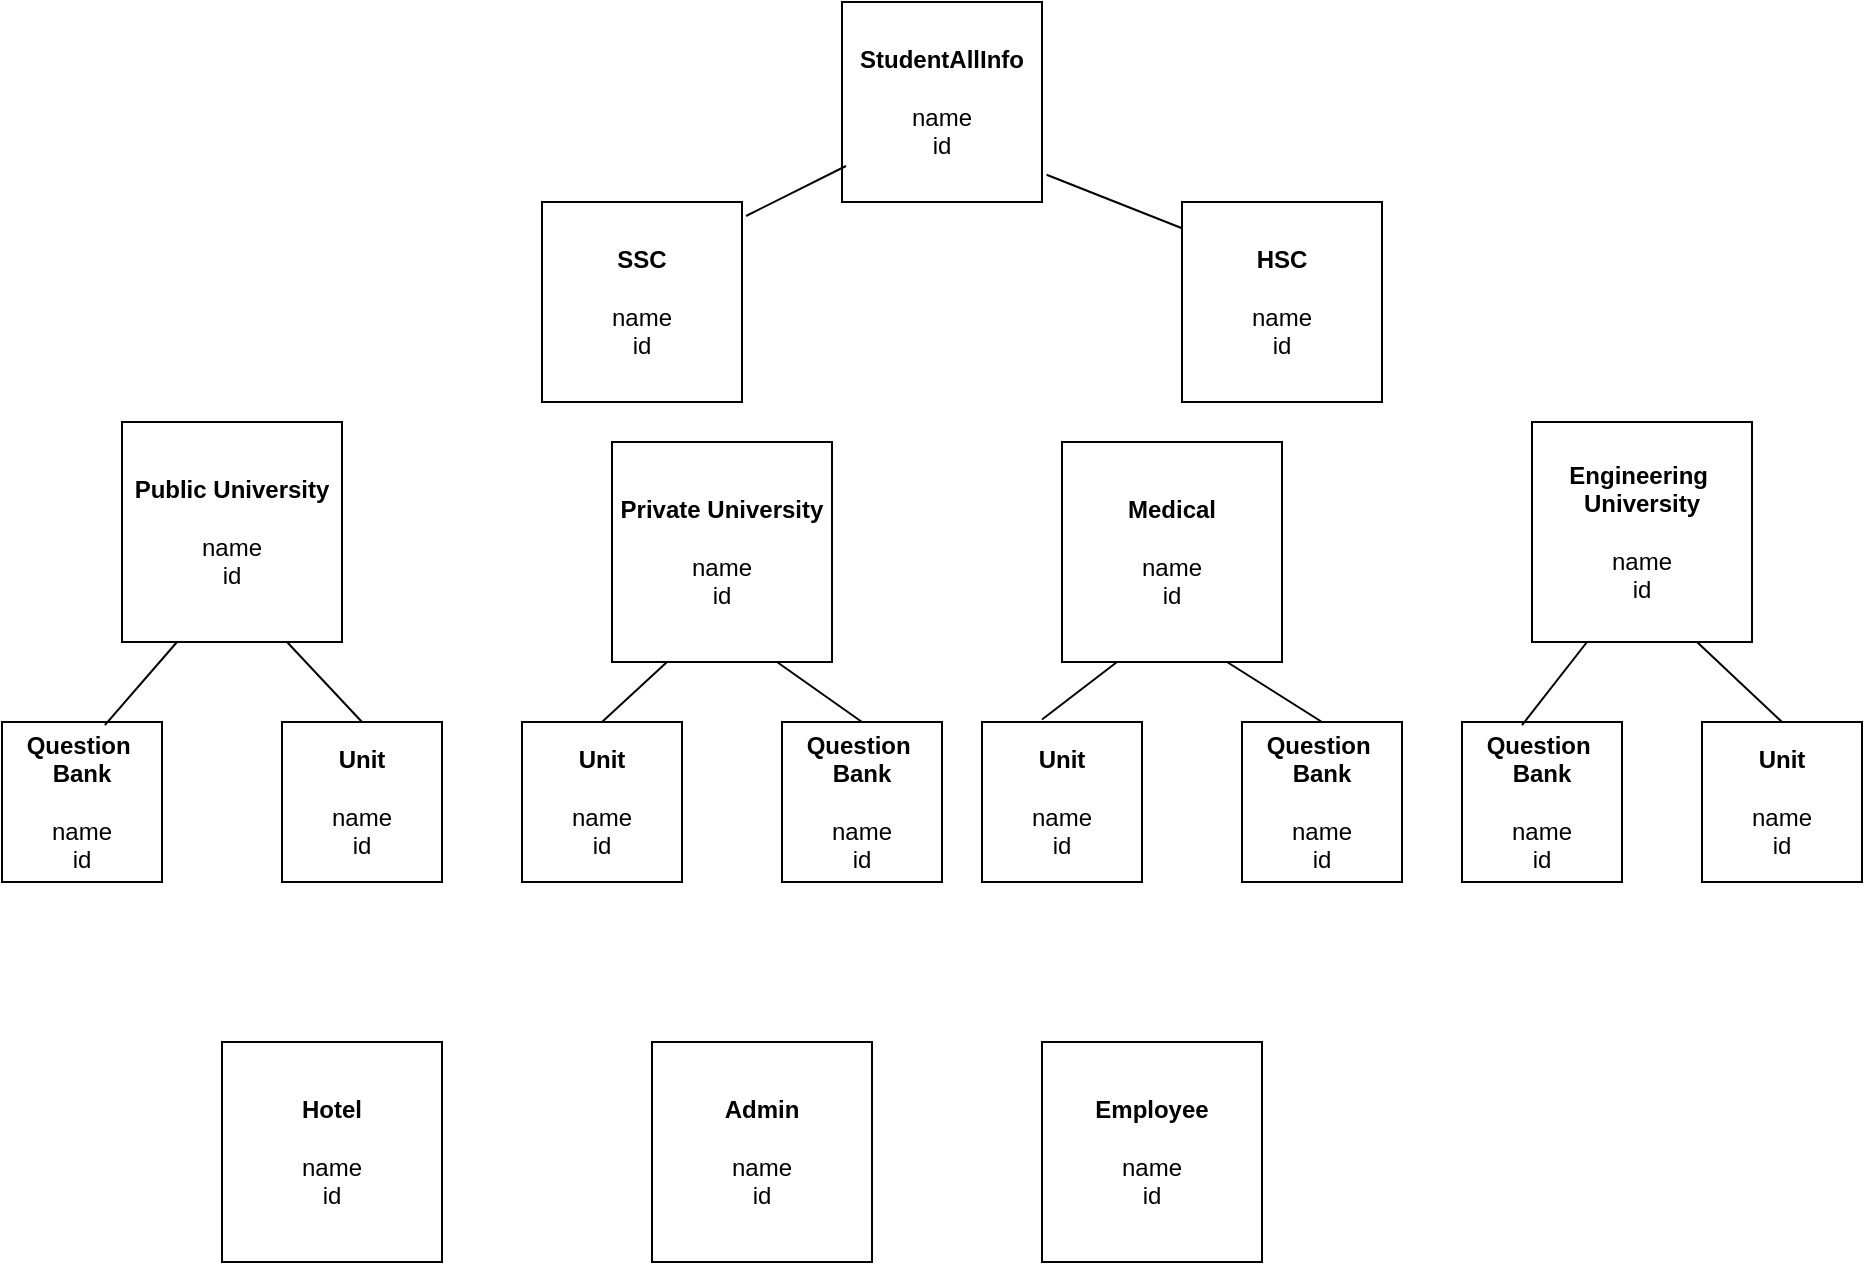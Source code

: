 <mxfile version="12.7.4" type="github">
  <diagram id="KFb1uY-G-l7kQ8qVlv97" name="Page-1">
    <mxGraphModel dx="868" dy="460" grid="1" gridSize="10" guides="1" tooltips="1" connect="1" arrows="1" fold="1" page="1" pageScale="1" pageWidth="850" pageHeight="1100" math="0" shadow="0">
      <root>
        <mxCell id="0" />
        <mxCell id="1" parent="0" />
        <mxCell id="6ZBuI9rRQd1MT6qtGG35-1" value="&lt;b&gt;StudentAllInfo&lt;br&gt;&lt;br&gt;&lt;/b&gt;name&lt;br&gt;id&lt;br&gt;" style="whiteSpace=wrap;html=1;aspect=fixed;" parent="1" vertex="1">
          <mxGeometry x="430" y="10" width="100" height="100" as="geometry" />
        </mxCell>
        <mxCell id="6ZBuI9rRQd1MT6qtGG35-2" value="&lt;b&gt;Public University&lt;br&gt;&lt;br&gt;&lt;/b&gt;name&lt;br&gt;id" style="whiteSpace=wrap;html=1;aspect=fixed;" parent="1" vertex="1">
          <mxGeometry x="70" y="220" width="110" height="110" as="geometry" />
        </mxCell>
        <mxCell id="6ZBuI9rRQd1MT6qtGG35-4" value="&lt;b&gt;Private University&lt;br&gt;&lt;br&gt;&lt;/b&gt;name&lt;br&gt;id" style="whiteSpace=wrap;html=1;aspect=fixed;" parent="1" vertex="1">
          <mxGeometry x="315" y="230" width="110" height="110" as="geometry" />
        </mxCell>
        <mxCell id="6ZBuI9rRQd1MT6qtGG35-6" value="&lt;b&gt;Medical&lt;br&gt;&lt;br&gt;&lt;/b&gt;name&lt;br&gt;id" style="whiteSpace=wrap;html=1;aspect=fixed;" parent="1" vertex="1">
          <mxGeometry x="540" y="230" width="110" height="110" as="geometry" />
        </mxCell>
        <mxCell id="6ZBuI9rRQd1MT6qtGG35-7" value="&lt;b&gt;Engineering&amp;nbsp;&lt;br&gt;University&lt;/b&gt;&lt;br&gt;&lt;br&gt;name&lt;br&gt;id" style="whiteSpace=wrap;html=1;aspect=fixed;" parent="1" vertex="1">
          <mxGeometry x="775" y="220" width="110" height="110" as="geometry" />
        </mxCell>
        <mxCell id="6ZBuI9rRQd1MT6qtGG35-8" value="&lt;b&gt;Hotel&lt;br&gt;&lt;br&gt;&lt;/b&gt;name&lt;br&gt;id" style="whiteSpace=wrap;html=1;aspect=fixed;" parent="1" vertex="1">
          <mxGeometry x="120" y="530" width="110" height="110" as="geometry" />
        </mxCell>
        <mxCell id="6ZBuI9rRQd1MT6qtGG35-9" value="&lt;b&gt;Admin&lt;br&gt;&lt;br&gt;&lt;/b&gt;name&lt;br&gt;id" style="whiteSpace=wrap;html=1;aspect=fixed;" parent="1" vertex="1">
          <mxGeometry x="335" y="530" width="110" height="110" as="geometry" />
        </mxCell>
        <mxCell id="6ZBuI9rRQd1MT6qtGG35-10" value="&lt;b&gt;Employee&lt;br&gt;&lt;br&gt;&lt;/b&gt;name&lt;br&gt;id" style="whiteSpace=wrap;html=1;aspect=fixed;" parent="1" vertex="1">
          <mxGeometry x="530" y="530" width="110" height="110" as="geometry" />
        </mxCell>
        <mxCell id="6ZBuI9rRQd1MT6qtGG35-12" value="&lt;b&gt;SSC&lt;br&gt;&lt;br&gt;&lt;/b&gt;name&lt;br&gt;id" style="whiteSpace=wrap;html=1;aspect=fixed;" parent="1" vertex="1">
          <mxGeometry x="280" y="110" width="100" height="100" as="geometry" />
        </mxCell>
        <mxCell id="6ZBuI9rRQd1MT6qtGG35-13" value="&lt;b&gt;HSC&lt;br&gt;&lt;br&gt;&lt;/b&gt;name&lt;br&gt;id" style="whiteSpace=wrap;html=1;aspect=fixed;" parent="1" vertex="1">
          <mxGeometry x="600" y="110" width="100" height="100" as="geometry" />
        </mxCell>
        <mxCell id="6ZBuI9rRQd1MT6qtGG35-14" value="" style="endArrow=none;html=1;entryX=0.02;entryY=0.82;entryDx=0;entryDy=0;entryPerimeter=0;exitX=1.02;exitY=0.07;exitDx=0;exitDy=0;exitPerimeter=0;" parent="1" source="6ZBuI9rRQd1MT6qtGG35-12" target="6ZBuI9rRQd1MT6qtGG35-1" edge="1">
          <mxGeometry width="50" height="50" relative="1" as="geometry">
            <mxPoint x="390" y="240" as="sourcePoint" />
            <mxPoint x="440" y="190" as="targetPoint" />
          </mxGeometry>
        </mxCell>
        <mxCell id="6ZBuI9rRQd1MT6qtGG35-15" value="" style="endArrow=none;html=1;entryX=1.023;entryY=0.864;entryDx=0;entryDy=0;entryPerimeter=0;exitX=-0.003;exitY=0.13;exitDx=0;exitDy=0;exitPerimeter=0;" parent="1" source="6ZBuI9rRQd1MT6qtGG35-13" target="6ZBuI9rRQd1MT6qtGG35-1" edge="1">
          <mxGeometry width="50" height="50" relative="1" as="geometry">
            <mxPoint x="380" y="200" as="sourcePoint" />
            <mxPoint x="430" y="150" as="targetPoint" />
          </mxGeometry>
        </mxCell>
        <mxCell id="6ZBuI9rRQd1MT6qtGG35-16" value="&lt;b&gt;Question&amp;nbsp;&lt;br&gt;Bank&lt;/b&gt;&lt;br&gt;&lt;br&gt;name&lt;br&gt;id" style="whiteSpace=wrap;html=1;aspect=fixed;" parent="1" vertex="1">
          <mxGeometry x="10" y="370" width="80" height="80" as="geometry" />
        </mxCell>
        <mxCell id="6ZBuI9rRQd1MT6qtGG35-18" value="&lt;b&gt;Unit&lt;/b&gt;&lt;br&gt;&lt;br&gt;name&lt;br&gt;id" style="whiteSpace=wrap;html=1;aspect=fixed;" parent="1" vertex="1">
          <mxGeometry x="150" y="370" width="80" height="80" as="geometry" />
        </mxCell>
        <mxCell id="6ZBuI9rRQd1MT6qtGG35-19" value="&lt;b&gt;Unit&lt;/b&gt;&lt;br&gt;&lt;br&gt;name&lt;br&gt;id" style="whiteSpace=wrap;html=1;aspect=fixed;" parent="1" vertex="1">
          <mxGeometry x="270" y="370" width="80" height="80" as="geometry" />
        </mxCell>
        <mxCell id="6ZBuI9rRQd1MT6qtGG35-21" value="&lt;b&gt;Unit&lt;/b&gt;&lt;br&gt;&lt;br&gt;name&lt;br&gt;id" style="whiteSpace=wrap;html=1;aspect=fixed;" parent="1" vertex="1">
          <mxGeometry x="500" y="370" width="80" height="80" as="geometry" />
        </mxCell>
        <mxCell id="6ZBuI9rRQd1MT6qtGG35-22" value="&lt;b&gt;Question&amp;nbsp;&lt;br&gt;Bank&lt;/b&gt;&lt;br&gt;&lt;br&gt;name&lt;br&gt;id" style="whiteSpace=wrap;html=1;aspect=fixed;" parent="1" vertex="1">
          <mxGeometry x="400" y="370" width="80" height="80" as="geometry" />
        </mxCell>
        <mxCell id="6ZBuI9rRQd1MT6qtGG35-24" value="&lt;b&gt;Question&amp;nbsp;&lt;br&gt;Bank&lt;/b&gt;&lt;br&gt;&lt;br&gt;name&lt;br&gt;id" style="whiteSpace=wrap;html=1;aspect=fixed;" parent="1" vertex="1">
          <mxGeometry x="630" y="370" width="80" height="80" as="geometry" />
        </mxCell>
        <mxCell id="6ZBuI9rRQd1MT6qtGG35-25" value="&lt;b&gt;Unit&lt;/b&gt;&lt;br&gt;&lt;br&gt;name&lt;br&gt;id" style="whiteSpace=wrap;html=1;aspect=fixed;" parent="1" vertex="1">
          <mxGeometry x="860" y="370" width="80" height="80" as="geometry" />
        </mxCell>
        <mxCell id="6ZBuI9rRQd1MT6qtGG35-26" value="&lt;b&gt;Question&amp;nbsp;&lt;br&gt;Bank&lt;/b&gt;&lt;br&gt;&lt;br&gt;name&lt;br&gt;id" style="whiteSpace=wrap;html=1;aspect=fixed;" parent="1" vertex="1">
          <mxGeometry x="740" y="370" width="80" height="80" as="geometry" />
        </mxCell>
        <mxCell id="oRDNgZf_nyPlKxZwXlhY-1" value="" style="endArrow=none;html=1;exitX=0.75;exitY=1;exitDx=0;exitDy=0;entryX=0.5;entryY=0;entryDx=0;entryDy=0;" edge="1" parent="1" source="6ZBuI9rRQd1MT6qtGG35-2" target="6ZBuI9rRQd1MT6qtGG35-18">
          <mxGeometry width="50" height="50" relative="1" as="geometry">
            <mxPoint x="420" y="310" as="sourcePoint" />
            <mxPoint x="470" y="260" as="targetPoint" />
          </mxGeometry>
        </mxCell>
        <mxCell id="oRDNgZf_nyPlKxZwXlhY-2" value="" style="endArrow=none;html=1;exitX=0.25;exitY=1;exitDx=0;exitDy=0;entryX=0.643;entryY=0.02;entryDx=0;entryDy=0;entryPerimeter=0;" edge="1" parent="1" source="6ZBuI9rRQd1MT6qtGG35-2" target="6ZBuI9rRQd1MT6qtGG35-16">
          <mxGeometry width="50" height="50" relative="1" as="geometry">
            <mxPoint x="280" y="320" as="sourcePoint" />
            <mxPoint x="470" y="260" as="targetPoint" />
          </mxGeometry>
        </mxCell>
        <mxCell id="oRDNgZf_nyPlKxZwXlhY-3" value="" style="endArrow=none;html=1;exitX=0.25;exitY=1;exitDx=0;exitDy=0;entryX=0.5;entryY=0;entryDx=0;entryDy=0;" edge="1" parent="1" source="6ZBuI9rRQd1MT6qtGG35-4" target="6ZBuI9rRQd1MT6qtGG35-19">
          <mxGeometry width="50" height="50" relative="1" as="geometry">
            <mxPoint x="420" y="310" as="sourcePoint" />
            <mxPoint x="470" y="260" as="targetPoint" />
          </mxGeometry>
        </mxCell>
        <mxCell id="oRDNgZf_nyPlKxZwXlhY-4" value="" style="endArrow=none;html=1;exitX=0.75;exitY=1;exitDx=0;exitDy=0;entryX=0.5;entryY=0;entryDx=0;entryDy=0;" edge="1" parent="1" source="6ZBuI9rRQd1MT6qtGG35-4" target="6ZBuI9rRQd1MT6qtGG35-22">
          <mxGeometry width="50" height="50" relative="1" as="geometry">
            <mxPoint x="420" y="310" as="sourcePoint" />
            <mxPoint x="470" y="260" as="targetPoint" />
          </mxGeometry>
        </mxCell>
        <mxCell id="oRDNgZf_nyPlKxZwXlhY-5" value="" style="endArrow=none;html=1;exitX=0.25;exitY=1;exitDx=0;exitDy=0;entryX=0.375;entryY=-0.016;entryDx=0;entryDy=0;entryPerimeter=0;" edge="1" parent="1" source="6ZBuI9rRQd1MT6qtGG35-6" target="6ZBuI9rRQd1MT6qtGG35-21">
          <mxGeometry width="50" height="50" relative="1" as="geometry">
            <mxPoint x="420" y="310" as="sourcePoint" />
            <mxPoint x="470" y="260" as="targetPoint" />
          </mxGeometry>
        </mxCell>
        <mxCell id="oRDNgZf_nyPlKxZwXlhY-6" value="" style="endArrow=none;html=1;entryX=0.75;entryY=1;entryDx=0;entryDy=0;exitX=0.5;exitY=0;exitDx=0;exitDy=0;" edge="1" parent="1" source="6ZBuI9rRQd1MT6qtGG35-24" target="6ZBuI9rRQd1MT6qtGG35-6">
          <mxGeometry width="50" height="50" relative="1" as="geometry">
            <mxPoint x="420" y="310" as="sourcePoint" />
            <mxPoint x="470" y="260" as="targetPoint" />
          </mxGeometry>
        </mxCell>
        <mxCell id="oRDNgZf_nyPlKxZwXlhY-7" value="" style="endArrow=none;html=1;entryX=0.25;entryY=1;entryDx=0;entryDy=0;exitX=0.375;exitY=0.02;exitDx=0;exitDy=0;exitPerimeter=0;" edge="1" parent="1" source="6ZBuI9rRQd1MT6qtGG35-26" target="6ZBuI9rRQd1MT6qtGG35-7">
          <mxGeometry width="50" height="50" relative="1" as="geometry">
            <mxPoint x="420" y="310" as="sourcePoint" />
            <mxPoint x="470" y="260" as="targetPoint" />
          </mxGeometry>
        </mxCell>
        <mxCell id="oRDNgZf_nyPlKxZwXlhY-8" value="" style="endArrow=none;html=1;entryX=0.75;entryY=1;entryDx=0;entryDy=0;exitX=0.5;exitY=0;exitDx=0;exitDy=0;" edge="1" parent="1" source="6ZBuI9rRQd1MT6qtGG35-25" target="6ZBuI9rRQd1MT6qtGG35-7">
          <mxGeometry width="50" height="50" relative="1" as="geometry">
            <mxPoint x="420" y="310" as="sourcePoint" />
            <mxPoint x="470" y="260" as="targetPoint" />
          </mxGeometry>
        </mxCell>
      </root>
    </mxGraphModel>
  </diagram>
</mxfile>
